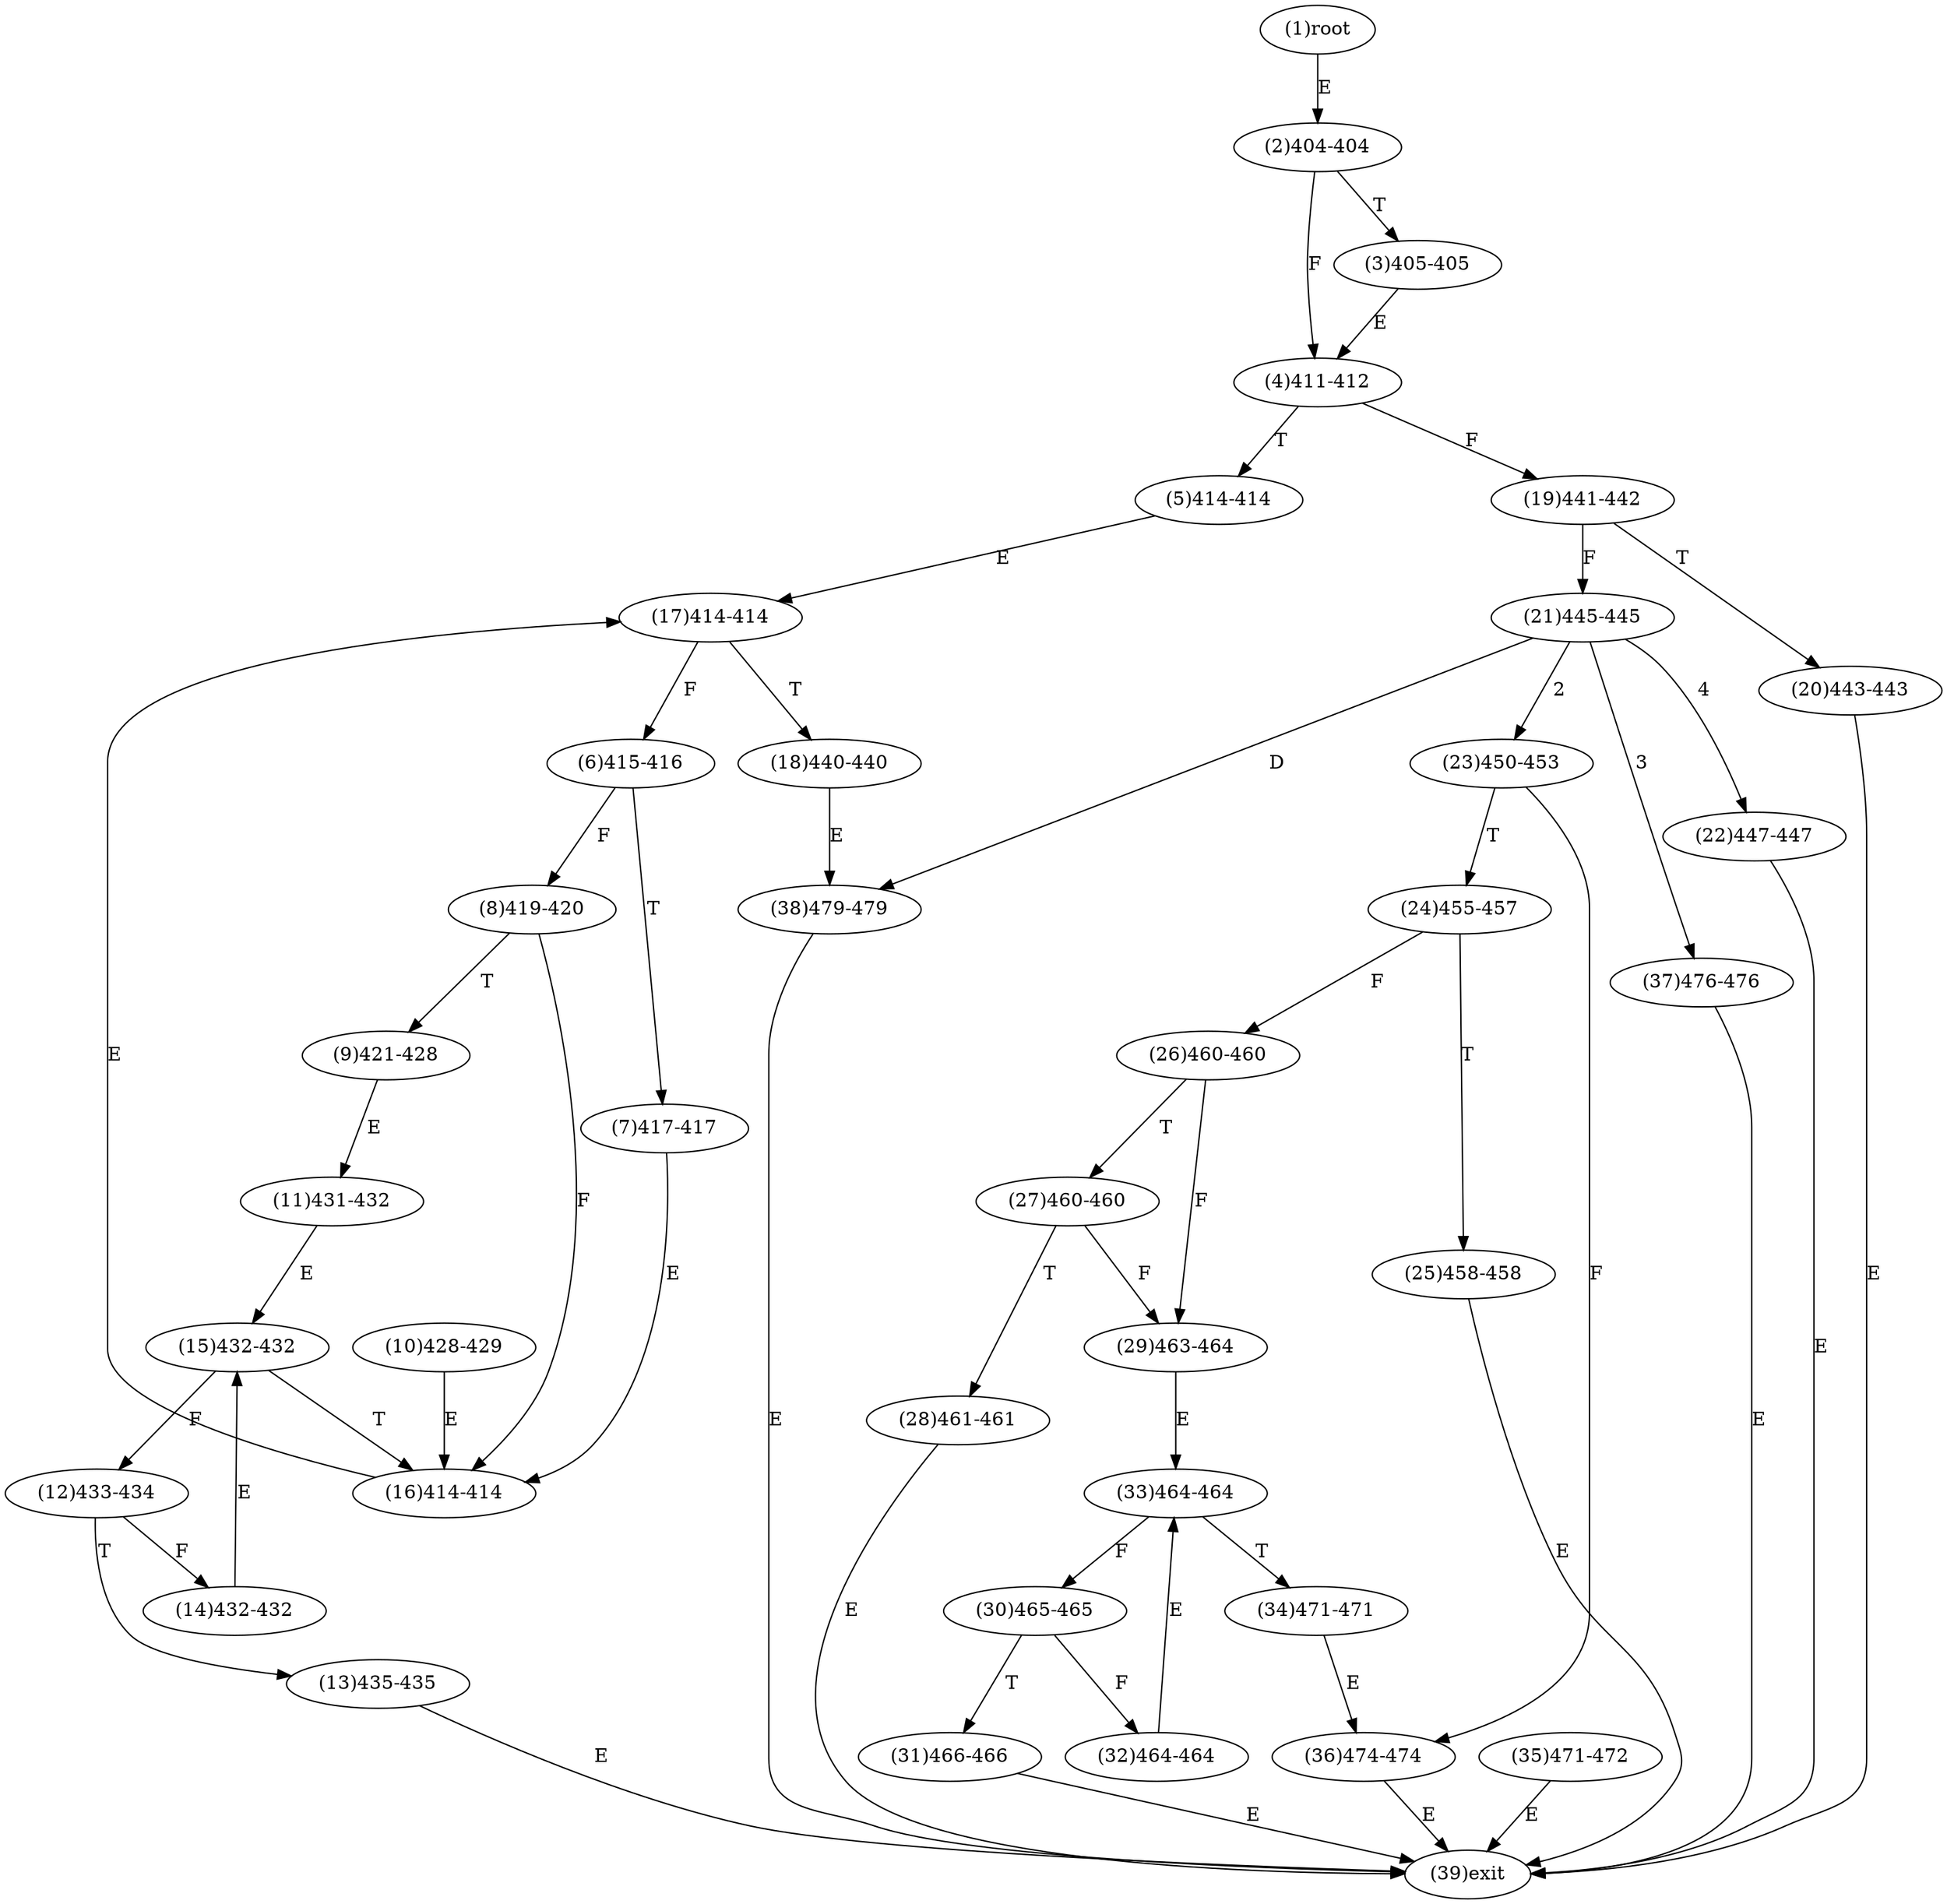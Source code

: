 digraph "" { 
1[ label="(1)root"];
2[ label="(2)404-404"];
3[ label="(3)405-405"];
4[ label="(4)411-412"];
5[ label="(5)414-414"];
6[ label="(6)415-416"];
7[ label="(7)417-417"];
8[ label="(8)419-420"];
9[ label="(9)421-428"];
10[ label="(10)428-429"];
11[ label="(11)431-432"];
12[ label="(12)433-434"];
13[ label="(13)435-435"];
14[ label="(14)432-432"];
15[ label="(15)432-432"];
17[ label="(17)414-414"];
16[ label="(16)414-414"];
19[ label="(19)441-442"];
18[ label="(18)440-440"];
21[ label="(21)445-445"];
20[ label="(20)443-443"];
23[ label="(23)450-453"];
22[ label="(22)447-447"];
25[ label="(25)458-458"];
24[ label="(24)455-457"];
27[ label="(27)460-460"];
26[ label="(26)460-460"];
29[ label="(29)463-464"];
28[ label="(28)461-461"];
31[ label="(31)466-466"];
30[ label="(30)465-465"];
34[ label="(34)471-471"];
35[ label="(35)471-472"];
32[ label="(32)464-464"];
33[ label="(33)464-464"];
38[ label="(38)479-479"];
39[ label="(39)exit"];
36[ label="(36)474-474"];
37[ label="(37)476-476"];
1->2[ label="E"];
2->4[ label="F"];
2->3[ label="T"];
3->4[ label="E"];
4->19[ label="F"];
4->5[ label="T"];
5->17[ label="E"];
6->8[ label="F"];
6->7[ label="T"];
7->16[ label="E"];
8->16[ label="F"];
8->9[ label="T"];
9->11[ label="E"];
10->16[ label="E"];
11->15[ label="E"];
12->14[ label="F"];
12->13[ label="T"];
13->39[ label="E"];
14->15[ label="E"];
15->12[ label="F"];
15->16[ label="T"];
16->17[ label="E"];
17->6[ label="F"];
17->18[ label="T"];
18->38[ label="E"];
19->21[ label="F"];
19->20[ label="T"];
20->39[ label="E"];
21->23[ label="2"];
21->37[ label="3"];
21->22[ label="4"];
21->38[ label="D"];
22->39[ label="E"];
23->36[ label="F"];
23->24[ label="T"];
24->26[ label="F"];
24->25[ label="T"];
25->39[ label="E"];
26->29[ label="F"];
26->27[ label="T"];
27->29[ label="F"];
27->28[ label="T"];
28->39[ label="E"];
29->33[ label="E"];
30->32[ label="F"];
30->31[ label="T"];
31->39[ label="E"];
32->33[ label="E"];
33->30[ label="F"];
33->34[ label="T"];
34->36[ label="E"];
35->39[ label="E"];
36->39[ label="E"];
37->39[ label="E"];
38->39[ label="E"];
}